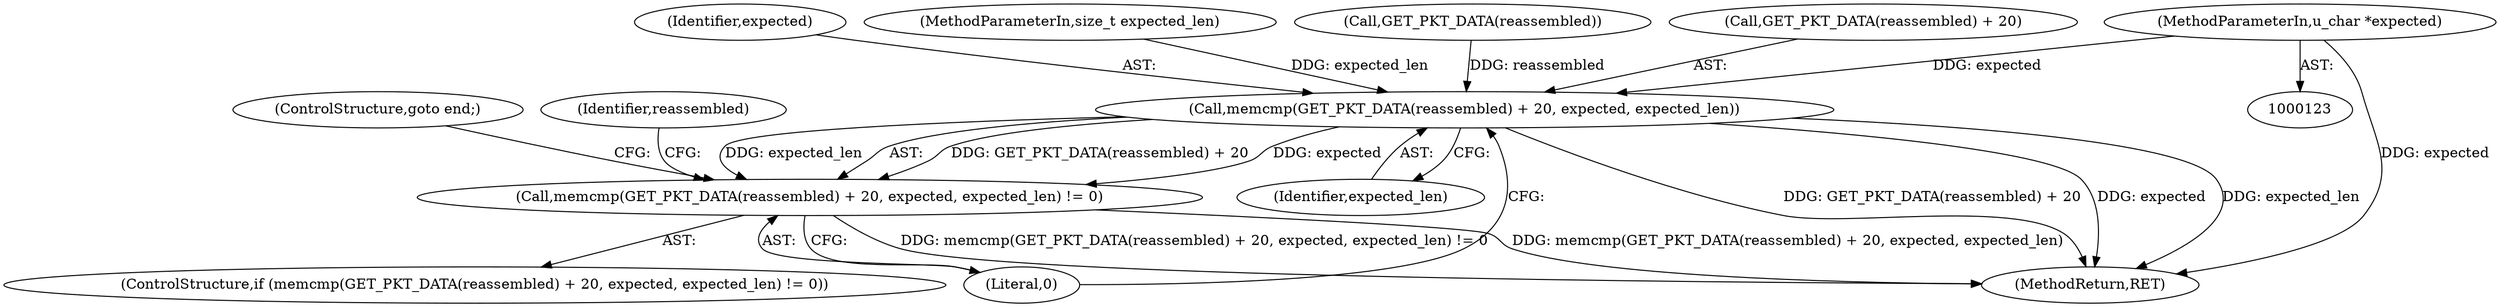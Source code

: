 digraph "0_suricata_4a04f814b15762eb446a5ead4d69d021512df6f8_1@pointer" {
"1000125" [label="(MethodParameterIn,u_char *expected)"];
"1000462" [label="(Call,memcmp(GET_PKT_DATA(reassembled) + 20, expected, expected_len))"];
"1000461" [label="(Call,memcmp(GET_PKT_DATA(reassembled) + 20, expected, expected_len) != 0)"];
"1000462" [label="(Call,memcmp(GET_PKT_DATA(reassembled) + 20, expected, expected_len))"];
"1000471" [label="(ControlStructure,goto end;)"];
"1000463" [label="(Call,GET_PKT_DATA(reassembled) + 20)"];
"1000505" [label="(MethodReturn,RET)"];
"1000125" [label="(MethodParameterIn,u_char *expected)"];
"1000460" [label="(ControlStructure,if (memcmp(GET_PKT_DATA(reassembled) + 20, expected, expected_len) != 0))"];
"1000473" [label="(Identifier,reassembled)"];
"1000468" [label="(Identifier,expected_len)"];
"1000467" [label="(Identifier,expected)"];
"1000126" [label="(MethodParameterIn,size_t expected_len)"];
"1000461" [label="(Call,memcmp(GET_PKT_DATA(reassembled) + 20, expected, expected_len) != 0)"];
"1000464" [label="(Call,GET_PKT_DATA(reassembled))"];
"1000469" [label="(Literal,0)"];
"1000125" -> "1000123"  [label="AST: "];
"1000125" -> "1000505"  [label="DDG: expected"];
"1000125" -> "1000462"  [label="DDG: expected"];
"1000462" -> "1000461"  [label="AST: "];
"1000462" -> "1000468"  [label="CFG: "];
"1000463" -> "1000462"  [label="AST: "];
"1000467" -> "1000462"  [label="AST: "];
"1000468" -> "1000462"  [label="AST: "];
"1000469" -> "1000462"  [label="CFG: "];
"1000462" -> "1000505"  [label="DDG: expected_len"];
"1000462" -> "1000505"  [label="DDG: GET_PKT_DATA(reassembled) + 20"];
"1000462" -> "1000505"  [label="DDG: expected"];
"1000462" -> "1000461"  [label="DDG: GET_PKT_DATA(reassembled) + 20"];
"1000462" -> "1000461"  [label="DDG: expected"];
"1000462" -> "1000461"  [label="DDG: expected_len"];
"1000464" -> "1000462"  [label="DDG: reassembled"];
"1000126" -> "1000462"  [label="DDG: expected_len"];
"1000461" -> "1000460"  [label="AST: "];
"1000461" -> "1000469"  [label="CFG: "];
"1000469" -> "1000461"  [label="AST: "];
"1000471" -> "1000461"  [label="CFG: "];
"1000473" -> "1000461"  [label="CFG: "];
"1000461" -> "1000505"  [label="DDG: memcmp(GET_PKT_DATA(reassembled) + 20, expected, expected_len) != 0"];
"1000461" -> "1000505"  [label="DDG: memcmp(GET_PKT_DATA(reassembled) + 20, expected, expected_len)"];
}
